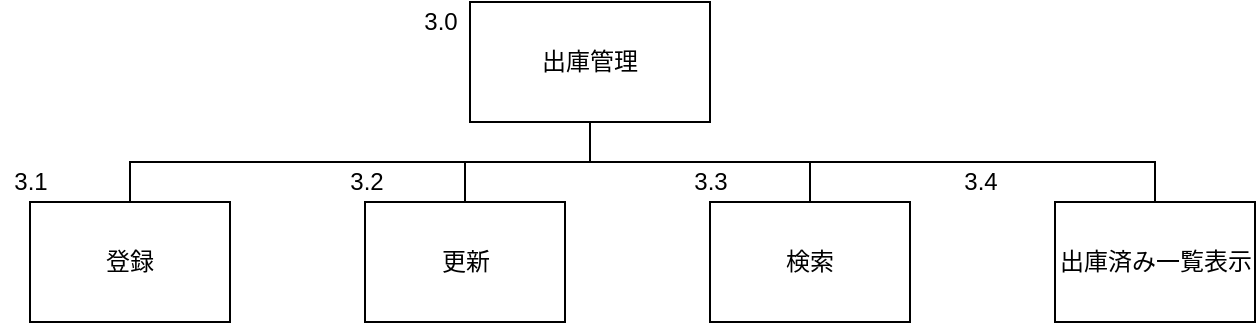 <mxfile version="12.1.7" type="device" pages="1"><diagram id="wirnhrK-YzQTDW-LQXbG" name="Page-1"><mxGraphModel dx="1899" dy="792" grid="1" gridSize="10" guides="1" tooltips="1" connect="1" arrows="1" fold="1" page="1" pageScale="1" pageWidth="827" pageHeight="1169" math="0" shadow="0"><root><mxCell id="0"/><mxCell id="1" parent="0"/><UserObject label="&lt;font style=&quot;vertical-align: inherit&quot;&gt;&lt;font style=&quot;vertical-align: inherit&quot;&gt;出庫管理&lt;/font&gt;&lt;/font&gt;" treeRoot="1" id="djChy1i_wo8yINihKHjb-1"><mxCell style="whiteSpace=wrap;html=1;align=center;treeFolding=1;treeMoving=1;container=1;recursiveResize=0;" parent="1" vertex="1"><mxGeometry x="20" y="10" width="120" height="60" as="geometry"/></mxCell></UserObject><mxCell id="djChy1i_wo8yINihKHjb-2" value="更新" style="whiteSpace=wrap;html=1;align=center;verticalAlign=middle;container=1;recursiveResize=0;treeFolding=1;treeMoving=1;" parent="1" vertex="1"><mxGeometry x="-32.5" y="110" width="100" height="60" as="geometry"/></mxCell><mxCell id="djChy1i_wo8yINihKHjb-3" value="" style="edgeStyle=elbowEdgeStyle;elbow=vertical;startArrow=none;endArrow=none;rounded=0;" parent="1" target="djChy1i_wo8yINihKHjb-2" edge="1"><mxGeometry relative="1" as="geometry"><mxPoint x="80" y="70" as="sourcePoint"/></mxGeometry></mxCell><mxCell id="djChy1i_wo8yINihKHjb-4" value="検索" style="whiteSpace=wrap;html=1;align=center;verticalAlign=middle;container=1;recursiveResize=0;treeFolding=1;treeMoving=1;" parent="1" vertex="1"><mxGeometry x="140" y="110" width="100" height="60" as="geometry"/></mxCell><mxCell id="djChy1i_wo8yINihKHjb-5" value="" style="edgeStyle=elbowEdgeStyle;elbow=vertical;startArrow=none;endArrow=none;rounded=0;entryX=0.5;entryY=0;entryDx=0;entryDy=0;exitX=0.5;exitY=1;exitDx=0;exitDy=0;" parent="1" target="djChy1i_wo8yINihKHjb-4" edge="1" source="djChy1i_wo8yINihKHjb-1"><mxGeometry relative="1" as="geometry"><mxPoint x="150" y="90" as="sourcePoint"/><Array as="points"><mxPoint x="220" y="90"/></Array></mxGeometry></mxCell><mxCell id="djChy1i_wo8yINihKHjb-6" value="出庫済み一覧表示" style="whiteSpace=wrap;html=1;align=center;verticalAlign=middle;container=1;recursiveResize=0;treeFolding=1;treeMoving=1;" parent="1" vertex="1"><mxGeometry x="312.5" y="110" width="100" height="60" as="geometry"/></mxCell><mxCell id="djChy1i_wo8yINihKHjb-7" value="" style="edgeStyle=elbowEdgeStyle;elbow=vertical;startArrow=none;endArrow=none;rounded=0;exitX=0.5;exitY=1;exitDx=0;exitDy=0;entryX=0.5;entryY=0;entryDx=0;entryDy=0;" parent="1" source="djChy1i_wo8yINihKHjb-1" target="djChy1i_wo8yINihKHjb-6" edge="1"><mxGeometry relative="1" as="geometry"><mxPoint x="290" y="90" as="sourcePoint"/><Array as="points"><mxPoint x="140" y="90"/></Array></mxGeometry></mxCell><mxCell id="djChy1i_wo8yINihKHjb-8" value="登録" style="whiteSpace=wrap;html=1;align=center;verticalAlign=middle;container=1;recursiveResize=0;treeFolding=1;treeMoving=1;" parent="1" vertex="1"><mxGeometry x="-200" y="110" width="100" height="60" as="geometry"/></mxCell><mxCell id="djChy1i_wo8yINihKHjb-9" value="" style="edgeStyle=elbowEdgeStyle;elbow=vertical;startArrow=none;endArrow=none;rounded=0;exitX=0.5;exitY=1;exitDx=0;exitDy=0;" parent="1" source="djChy1i_wo8yINihKHjb-1" target="djChy1i_wo8yINihKHjb-8" edge="1"><mxGeometry relative="1" as="geometry"><mxPoint x="-60" y="70" as="sourcePoint"/></mxGeometry></mxCell><mxCell id="q8pgdk_Qs7x4VckOxvhH-3" value="3.0" style="text;html=1;resizable=0;autosize=1;align=center;verticalAlign=middle;points=[];fillColor=none;strokeColor=none;rounded=0;" parent="1" vertex="1"><mxGeometry x="-10" y="10" width="30" height="20" as="geometry"/></mxCell><mxCell id="q8pgdk_Qs7x4VckOxvhH-4" value="3.1" style="text;html=1;resizable=0;autosize=1;align=center;verticalAlign=middle;points=[];fillColor=none;strokeColor=none;rounded=0;" parent="1" vertex="1"><mxGeometry x="-215" y="90" width="30" height="20" as="geometry"/></mxCell><mxCell id="q8pgdk_Qs7x4VckOxvhH-5" value="3.2" style="text;html=1;resizable=0;autosize=1;align=center;verticalAlign=middle;points=[];fillColor=none;strokeColor=none;rounded=0;" parent="1" vertex="1"><mxGeometry x="-47.5" y="90" width="30" height="20" as="geometry"/></mxCell><mxCell id="q8pgdk_Qs7x4VckOxvhH-6" value="3.3&lt;span style=&quot;font-family: &amp;#34;helvetica&amp;#34; , &amp;#34;arial&amp;#34; , sans-serif ; font-size: 0px&quot;&gt;%3CmxGraphModel%3E%3Croot%3E%3CmxCell%20id%3D%220%22%2F%3E%3CmxCell%20id%3D%221%22%20parent%3D%220%22%2F%3E%3CmxCell%20id%3D%222%22%20value%3D%223.1%22%20style%3D%22text%3Bhtml%3D1%3Bresizable%3D0%3Bautosize%3D1%3Balign%3Dcenter%3BverticalAlign%3Dmiddle%3Bpoints%3D%5B%5D%3BfillColor%3Dnone%3BstrokeColor%3Dnone%3Brounded%3D0%3B%22%20vertex%3D%221%22%20parent%3D%221%22%3E%3CmxGeometry%20x%3D%22-40%22%20y%3D%2290%22%20width%3D%2230%22%20height%3D%2220%22%20as%3D%22geometry%22%2F%3E%3C%2FmxCell%3E%3C%2Froot%3E%3C%2FmxGraphModel%3E&lt;/span&gt;&lt;span style=&quot;font-family: &amp;#34;helvetica&amp;#34; , &amp;#34;arial&amp;#34; , sans-serif ; font-size: 0px&quot;&gt;%3CmxGraphModel%3E%3Croot%3E%3CmxCell%20id%3D%220%22%2F%3E%3CmxCell%20id%3D%221%22%20parent%3D%220%22%2F%3E%3CmxCell%20id%3D%222%22%20value%3D%223.1%22%20style%3D%22text%3Bhtml%3D1%3Bresizable%3D0%3Bautosize%3D1%3Balign%3Dcenter%3BverticalAlign%3Dmiddle%3Bpoints%3D%5B%5D%3BfillColor%3Dnone%3BstrokeColor%3Dnone%3Brounded%3D0%3B%22%20vertex%3D%221%22%20parent%3D%221%22%3E%3CmxGeometry%20x%3D%22-40%22%20y%3D%2290%22%20width%3D%2230%22%20height%3D%2220%22%20as%3D%22geometry%22%2F%3E%3C%2FmxCell%3E%3C%2Froot%3E%3C%2FmxGraphModel%3E&lt;/span&gt;" style="text;html=1;resizable=0;autosize=1;align=center;verticalAlign=middle;points=[];fillColor=none;strokeColor=none;rounded=0;" parent="1" vertex="1"><mxGeometry x="125" y="90" width="30" height="20" as="geometry"/></mxCell><mxCell id="q8pgdk_Qs7x4VckOxvhH-7" value="3.4" style="text;html=1;resizable=0;autosize=1;align=center;verticalAlign=middle;points=[];fillColor=none;strokeColor=none;rounded=0;" parent="1" vertex="1"><mxGeometry x="260" y="90" width="30" height="20" as="geometry"/></mxCell></root></mxGraphModel></diagram></mxfile>